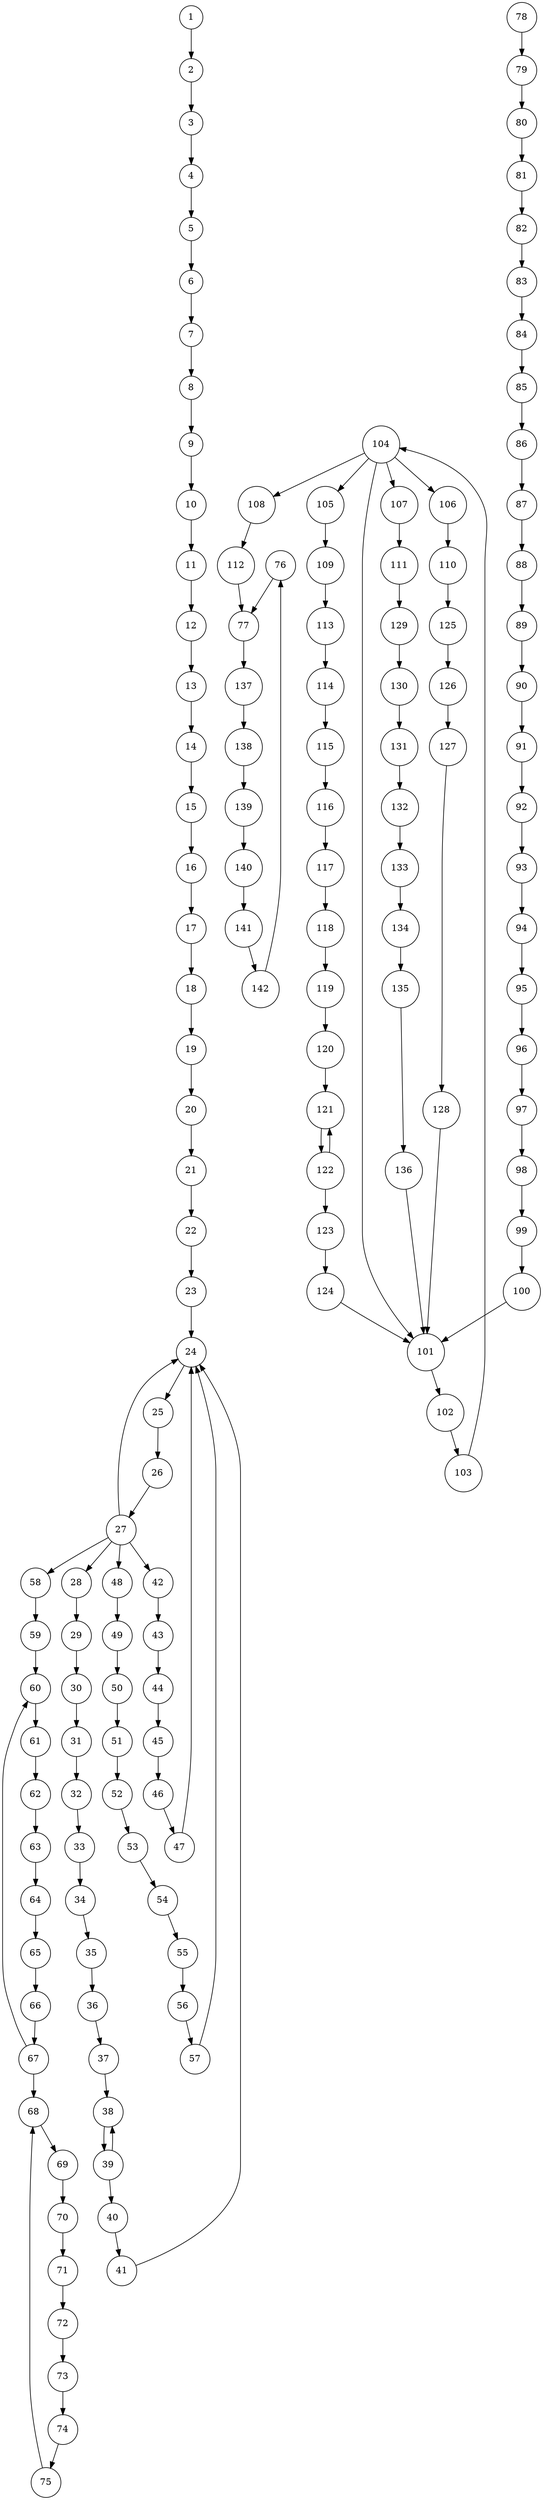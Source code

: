 digraph finite_state_machine {
	rankdir=TB;
	node [shape = circle];
	1 -> 2;
	2 -> 3;
	3 -> 4;
	4 -> 5;
	5 -> 6;
	6 -> 7;
	7 -> 8;
	8 -> 9;
	9 -> 10;
	10 -> 11;
	11 -> 12;
	12 -> 13;
	13 -> 14;
	14 -> 15;
	15 -> 16;
	16 -> 17;
	17 -> 18;
	18 -> 19;
	19 -> 20;
	20 -> 21;
	21 -> 22;
	22 -> 23;
	23 -> 24;
	24 -> 25;
	25 -> 26;
	26 -> 27;
	27 -> 24;
	27 -> 28;
	27 -> 42;
	27 -> 48;
	27 -> 58;
	28 -> 29;
	29 -> 30;
	30 -> 31;
	31 -> 32;
	32 -> 33;
	33 -> 34;
	34 -> 35;
	35 -> 36;
	36 -> 37;
	37 -> 38;
	38 -> 39;
	39 -> 38;
	39 -> 40;
	40 -> 41;
	41 -> 24;
	42 -> 43;
	43 -> 44;
	44 -> 45;
	45 -> 46;
	46 -> 47;
	47 -> 24;
	48 -> 49;
	49 -> 50;
	50 -> 51;
	51 -> 52;
	52 -> 53;
	53 -> 54;
	54 -> 55;
	55 -> 56;
	56 -> 57;
	57 -> 24;
	58 -> 59;
	59 -> 60;
	60 -> 61;
	61 -> 62;
	62 -> 63;
	63 -> 64;
	64 -> 65;
	65 -> 66;
	66 -> 67;
	67 -> 60;
	67 -> 68;
	68 -> 69;
	69 -> 70;
	70 -> 71;
	71 -> 72;
	72 -> 73;
	73 -> 74;
	74 -> 75;
	75 -> 68;
	76 -> 77;
	77 -> 137;
	78 -> 79;
	79 -> 80;
	80 -> 81;
	81 -> 82;
	82 -> 83;
	83 -> 84;
	84 -> 85;
	85 -> 86;
	86 -> 87;
	87 -> 88;
	88 -> 89;
	89 -> 90;
	90 -> 91;
	91 -> 92;
	92 -> 93;
	93 -> 94;
	94 -> 95;
	95 -> 96;
	96 -> 97;
	97 -> 98;
	98 -> 99;
	99 -> 100;
	100 -> 101;
	101 -> 102;
	102 -> 103;
	103 -> 104;
	104 -> 101;
	104 -> 105;
	104 -> 106;
	104 -> 107;
	104 -> 108;
	105 -> 109;
	106 -> 110;
	107 -> 111;
	108 -> 112;
	109 -> 113;
	110 -> 125;
	111 -> 129;
	112 -> 77;
	113 -> 114;
	114 -> 115;
	115 -> 116;
	116 -> 117;
	117 -> 118;
	118 -> 119;
	119 -> 120;
	120 -> 121;
	121 -> 122;
	122 -> 121;
	122 -> 123;
	123 -> 124;
	124 -> 101;
	125 -> 126;
	126 -> 127;
	127 -> 128;
	128 -> 101;
	129 -> 130;
	130 -> 131;
	131 -> 132;
	132 -> 133;
	133 -> 134;
	134 -> 135;
	135 -> 136;
	136 -> 101;
	137 -> 138;
	138 -> 139;
	139 -> 140;
	140 -> 141;
	141 -> 142;
	142 -> 76;
}
